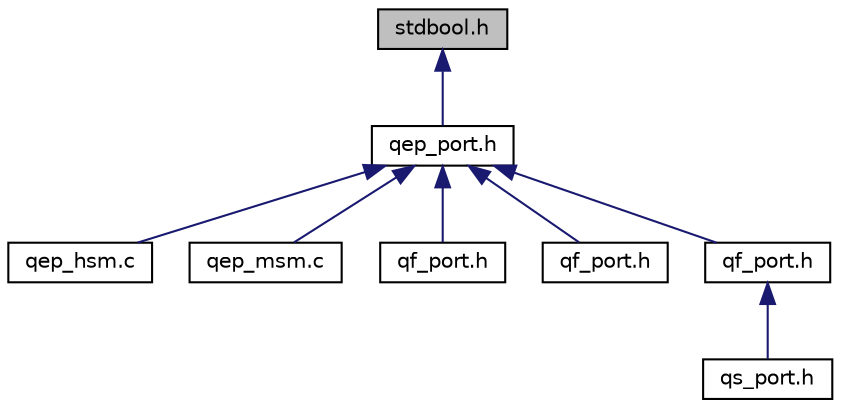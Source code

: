 digraph "stdbool.h"
{
 // LATEX_PDF_SIZE
  edge [fontname="Helvetica",fontsize="10",labelfontname="Helvetica",labelfontsize="10"];
  node [fontname="Helvetica",fontsize="10",shape=record];
  Node1 [label="stdbool.h",height=0.2,width=0.4,color="black", fillcolor="grey75", style="filled", fontcolor="black",tooltip="Boolean type and constansts. WG14/N843 C99 Standard, Section 7.16."];
  Node1 -> Node2 [dir="back",color="midnightblue",fontsize="10",style="solid",fontname="Helvetica"];
  Node2 [label="qep_port.h",height=0.2,width=0.4,color="black", fillcolor="white", style="filled",URL="$qep__port_8h.html",tooltip="QEP/C port, generic C11 compiler."];
  Node2 -> Node3 [dir="back",color="midnightblue",fontsize="10",style="solid",fontname="Helvetica"];
  Node3 [label="qep_hsm.c",height=0.2,width=0.4,color="black", fillcolor="white", style="filled",URL="$qep__hsm_8c.html",tooltip="QHsm implementation"];
  Node2 -> Node4 [dir="back",color="midnightblue",fontsize="10",style="solid",fontname="Helvetica"];
  Node4 [label="qep_msm.c",height=0.2,width=0.4,color="black", fillcolor="white", style="filled",URL="$qep__msm_8c.html",tooltip="QMsm implementation"];
  Node2 -> Node5 [dir="back",color="midnightblue",fontsize="10",style="solid",fontname="Helvetica"];
  Node5 [label="qf_port.h",height=0.2,width=0.4,color="black", fillcolor="white", style="filled",URL="$qk_2qf__port_8h.html",tooltip="QF/C port example for QK, generic C compiler."];
  Node2 -> Node6 [dir="back",color="midnightblue",fontsize="10",style="solid",fontname="Helvetica"];
  Node6 [label="qf_port.h",height=0.2,width=0.4,color="black", fillcolor="white", style="filled",URL="$qv_2qf__port_8h.html",tooltip="QF/C port example for QV, generic C compiler."];
  Node2 -> Node7 [dir="back",color="midnightblue",fontsize="10",style="solid",fontname="Helvetica"];
  Node7 [label="qf_port.h",height=0.2,width=0.4,color="black", fillcolor="white", style="filled",URL="$qxk_2qf__port_8h.html",tooltip="QF/C port example for QXK, generic C compiler."];
  Node7 -> Node8 [dir="back",color="midnightblue",fontsize="10",style="solid",fontname="Helvetica"];
  Node8 [label="qs_port.h",height=0.2,width=0.4,color="black", fillcolor="white", style="filled",URL="$qxk_2qs__port_8h.html",tooltip="QS/C port to a 32-bit CPU and a generic C compiler."];
}
